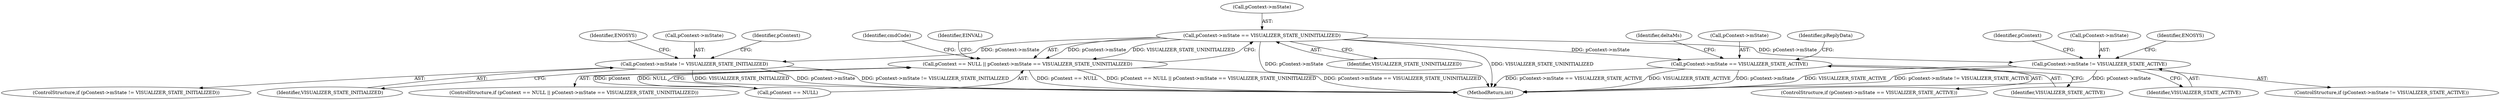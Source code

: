 digraph "0_Android_557bd7bfe6c4895faee09e46fc9b5304a956c8b7@pointer" {
"1000122" [label="(Call,pContext->mState == VISUALIZER_STATE_UNINITIALIZED)"];
"1000118" [label="(Call,pContext == NULL || pContext->mState == VISUALIZER_STATE_UNINITIALIZED)"];
"1000249" [label="(Call,pContext->mState != VISUALIZER_STATE_INITIALIZED)"];
"1000292" [label="(Call,pContext->mState != VISUALIZER_STATE_ACTIVE)"];
"1000665" [label="(Call,pContext->mState == VISUALIZER_STATE_ACTIVE)"];
"1000664" [label="(ControlStructure,if (pContext->mState == VISUALIZER_STATE_ACTIVE))"];
"1000249" [label="(Call,pContext->mState != VISUALIZER_STATE_INITIALIZED)"];
"1000130" [label="(Identifier,EINVAL)"];
"1000117" [label="(ControlStructure,if (pContext == NULL || pContext->mState == VISUALIZER_STATE_UNINITIALIZED))"];
"1000666" [label="(Call,pContext->mState)"];
"1000291" [label="(ControlStructure,if (pContext->mState != VISUALIZER_STATE_ACTIVE))"];
"1000303" [label="(Identifier,pContext)"];
"1000119" [label="(Call,pContext == NULL)"];
"1000253" [label="(Identifier,VISUALIZER_STATE_INITIALIZED)"];
"1000293" [label="(Call,pContext->mState)"];
"1000118" [label="(Call,pContext == NULL || pContext->mState == VISUALIZER_STATE_UNINITIALIZED)"];
"1000300" [label="(Identifier,ENOSYS)"];
"1000123" [label="(Call,pContext->mState)"];
"1000260" [label="(Identifier,pContext)"];
"1000257" [label="(Identifier,ENOSYS)"];
"1001060" [label="(MethodReturn,int)"];
"1000812" [label="(Identifier,pReplyData)"];
"1000673" [label="(Identifier,deltaMs)"];
"1000665" [label="(Call,pContext->mState == VISUALIZER_STATE_ACTIVE)"];
"1000669" [label="(Identifier,VISUALIZER_STATE_ACTIVE)"];
"1000296" [label="(Identifier,VISUALIZER_STATE_ACTIVE)"];
"1000250" [label="(Call,pContext->mState)"];
"1000122" [label="(Call,pContext->mState == VISUALIZER_STATE_UNINITIALIZED)"];
"1000248" [label="(ControlStructure,if (pContext->mState != VISUALIZER_STATE_INITIALIZED))"];
"1000126" [label="(Identifier,VISUALIZER_STATE_UNINITIALIZED)"];
"1000132" [label="(Identifier,cmdCode)"];
"1000292" [label="(Call,pContext->mState != VISUALIZER_STATE_ACTIVE)"];
"1000122" -> "1000118"  [label="AST: "];
"1000122" -> "1000126"  [label="CFG: "];
"1000123" -> "1000122"  [label="AST: "];
"1000126" -> "1000122"  [label="AST: "];
"1000118" -> "1000122"  [label="CFG: "];
"1000122" -> "1001060"  [label="DDG: VISUALIZER_STATE_UNINITIALIZED"];
"1000122" -> "1001060"  [label="DDG: pContext->mState"];
"1000122" -> "1000118"  [label="DDG: pContext->mState"];
"1000122" -> "1000118"  [label="DDG: VISUALIZER_STATE_UNINITIALIZED"];
"1000122" -> "1000249"  [label="DDG: pContext->mState"];
"1000122" -> "1000292"  [label="DDG: pContext->mState"];
"1000122" -> "1000665"  [label="DDG: pContext->mState"];
"1000118" -> "1000117"  [label="AST: "];
"1000118" -> "1000119"  [label="CFG: "];
"1000119" -> "1000118"  [label="AST: "];
"1000130" -> "1000118"  [label="CFG: "];
"1000132" -> "1000118"  [label="CFG: "];
"1000118" -> "1001060"  [label="DDG: pContext == NULL || pContext->mState == VISUALIZER_STATE_UNINITIALIZED"];
"1000118" -> "1001060"  [label="DDG: pContext->mState == VISUALIZER_STATE_UNINITIALIZED"];
"1000118" -> "1001060"  [label="DDG: pContext == NULL"];
"1000119" -> "1000118"  [label="DDG: pContext"];
"1000119" -> "1000118"  [label="DDG: NULL"];
"1000249" -> "1000248"  [label="AST: "];
"1000249" -> "1000253"  [label="CFG: "];
"1000250" -> "1000249"  [label="AST: "];
"1000253" -> "1000249"  [label="AST: "];
"1000257" -> "1000249"  [label="CFG: "];
"1000260" -> "1000249"  [label="CFG: "];
"1000249" -> "1001060"  [label="DDG: VISUALIZER_STATE_INITIALIZED"];
"1000249" -> "1001060"  [label="DDG: pContext->mState"];
"1000249" -> "1001060"  [label="DDG: pContext->mState != VISUALIZER_STATE_INITIALIZED"];
"1000292" -> "1000291"  [label="AST: "];
"1000292" -> "1000296"  [label="CFG: "];
"1000293" -> "1000292"  [label="AST: "];
"1000296" -> "1000292"  [label="AST: "];
"1000300" -> "1000292"  [label="CFG: "];
"1000303" -> "1000292"  [label="CFG: "];
"1000292" -> "1001060"  [label="DDG: pContext->mState != VISUALIZER_STATE_ACTIVE"];
"1000292" -> "1001060"  [label="DDG: pContext->mState"];
"1000292" -> "1001060"  [label="DDG: VISUALIZER_STATE_ACTIVE"];
"1000665" -> "1000664"  [label="AST: "];
"1000665" -> "1000669"  [label="CFG: "];
"1000666" -> "1000665"  [label="AST: "];
"1000669" -> "1000665"  [label="AST: "];
"1000673" -> "1000665"  [label="CFG: "];
"1000812" -> "1000665"  [label="CFG: "];
"1000665" -> "1001060"  [label="DDG: pContext->mState"];
"1000665" -> "1001060"  [label="DDG: pContext->mState == VISUALIZER_STATE_ACTIVE"];
"1000665" -> "1001060"  [label="DDG: VISUALIZER_STATE_ACTIVE"];
}
